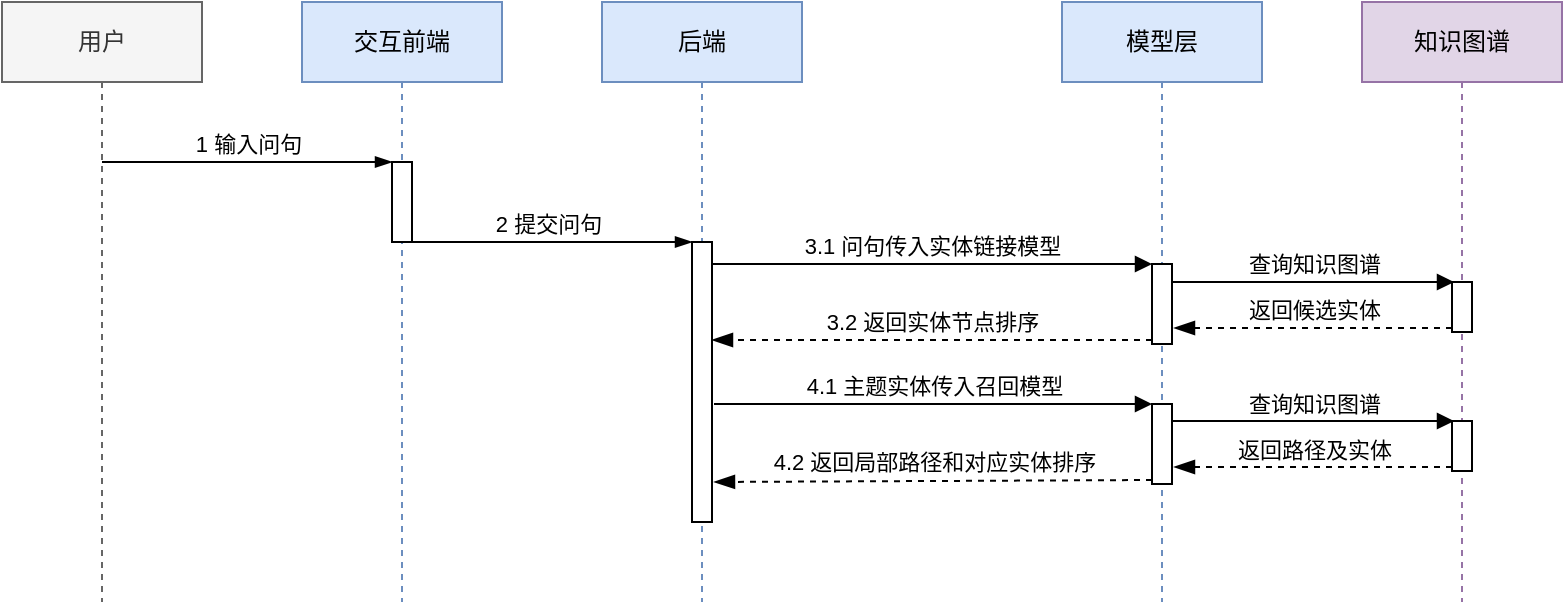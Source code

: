 <mxfile version="20.5.3" type="github">
  <diagram id="UUC0fAXGH5V5j1937fmP" name="第 1 页">
    <mxGraphModel dx="1422" dy="754" grid="1" gridSize="10" guides="1" tooltips="1" connect="1" arrows="1" fold="1" page="1" pageScale="1" pageWidth="827" pageHeight="1169" math="0" shadow="0">
      <root>
        <mxCell id="0" />
        <mxCell id="1" parent="0" />
        <mxCell id="MVt_M8J9HRYvp3wHRAKe-8" value="&lt;span style=&quot;&quot;&gt;用户&lt;/span&gt;" style="shape=umlLifeline;perimeter=lifelinePerimeter;whiteSpace=wrap;html=1;container=1;collapsible=0;recursiveResize=0;outlineConnect=0;fillColor=#f5f5f5;fontColor=#333333;strokeColor=#666666;" vertex="1" parent="1">
          <mxGeometry x="360" y="240" width="100" height="300" as="geometry" />
        </mxCell>
        <mxCell id="MVt_M8J9HRYvp3wHRAKe-9" value="交互前端" style="shape=umlLifeline;perimeter=lifelinePerimeter;whiteSpace=wrap;html=1;container=1;collapsible=0;recursiveResize=0;outlineConnect=0;fillColor=#dae8fc;strokeColor=#6c8ebf;" vertex="1" parent="1">
          <mxGeometry x="510" y="240" width="100" height="300" as="geometry" />
        </mxCell>
        <mxCell id="MVt_M8J9HRYvp3wHRAKe-15" value="" style="html=1;points=[];perimeter=orthogonalPerimeter;" vertex="1" parent="MVt_M8J9HRYvp3wHRAKe-9">
          <mxGeometry x="45" y="80" width="10" height="40" as="geometry" />
        </mxCell>
        <mxCell id="MVt_M8J9HRYvp3wHRAKe-10" value="&lt;span style=&quot;&quot;&gt;后端&lt;/span&gt;" style="shape=umlLifeline;perimeter=lifelinePerimeter;whiteSpace=wrap;html=1;container=1;collapsible=0;recursiveResize=0;outlineConnect=0;fillColor=#dae8fc;strokeColor=#6c8ebf;" vertex="1" parent="1">
          <mxGeometry x="660" y="240" width="100" height="300" as="geometry" />
        </mxCell>
        <mxCell id="MVt_M8J9HRYvp3wHRAKe-17" value="" style="html=1;points=[];perimeter=orthogonalPerimeter;" vertex="1" parent="MVt_M8J9HRYvp3wHRAKe-10">
          <mxGeometry x="45" y="120" width="10" height="140" as="geometry" />
        </mxCell>
        <mxCell id="MVt_M8J9HRYvp3wHRAKe-11" value="模型层" style="shape=umlLifeline;perimeter=lifelinePerimeter;whiteSpace=wrap;html=1;container=1;collapsible=0;recursiveResize=0;outlineConnect=0;fillColor=#dae8fc;strokeColor=#6c8ebf;" vertex="1" parent="1">
          <mxGeometry x="890" y="240" width="100" height="300" as="geometry" />
        </mxCell>
        <mxCell id="MVt_M8J9HRYvp3wHRAKe-20" value="" style="html=1;points=[];perimeter=orthogonalPerimeter;" vertex="1" parent="MVt_M8J9HRYvp3wHRAKe-11">
          <mxGeometry x="45" y="131" width="10" height="40" as="geometry" />
        </mxCell>
        <mxCell id="MVt_M8J9HRYvp3wHRAKe-32" value="" style="html=1;points=[];perimeter=orthogonalPerimeter;" vertex="1" parent="MVt_M8J9HRYvp3wHRAKe-11">
          <mxGeometry x="45" y="201" width="10" height="40" as="geometry" />
        </mxCell>
        <mxCell id="MVt_M8J9HRYvp3wHRAKe-12" value="知识图谱" style="shape=umlLifeline;perimeter=lifelinePerimeter;whiteSpace=wrap;html=1;container=1;collapsible=0;recursiveResize=0;outlineConnect=0;fillColor=#e1d5e7;strokeColor=#9673a6;" vertex="1" parent="1">
          <mxGeometry x="1040" y="240" width="100" height="300" as="geometry" />
        </mxCell>
        <mxCell id="MVt_M8J9HRYvp3wHRAKe-23" value="" style="html=1;points=[];perimeter=orthogonalPerimeter;" vertex="1" parent="MVt_M8J9HRYvp3wHRAKe-12">
          <mxGeometry x="45" y="140" width="10" height="25" as="geometry" />
        </mxCell>
        <mxCell id="MVt_M8J9HRYvp3wHRAKe-43" value="" style="html=1;points=[];perimeter=orthogonalPerimeter;" vertex="1" parent="MVt_M8J9HRYvp3wHRAKe-12">
          <mxGeometry x="45" y="209.5" width="10" height="25" as="geometry" />
        </mxCell>
        <mxCell id="MVt_M8J9HRYvp3wHRAKe-44" value="返回路径及实体" style="html=1;verticalAlign=bottom;endArrow=blockThin;dashed=1;endSize=8;exitX=0;exitY=0.95;rounded=0;entryX=1.1;entryY=0.9;entryDx=0;entryDy=0;entryPerimeter=0;endFill=1;jumpSize=6;" edge="1" parent="MVt_M8J9HRYvp3wHRAKe-12">
          <mxGeometry relative="1" as="geometry">
            <mxPoint x="-94" y="232.5" as="targetPoint" />
            <mxPoint x="45" y="232.5" as="sourcePoint" />
          </mxGeometry>
        </mxCell>
        <mxCell id="MVt_M8J9HRYvp3wHRAKe-45" value="查询知识图谱" style="html=1;verticalAlign=bottom;endArrow=block;rounded=0;entryX=0.1;entryY=0.1;entryDx=0;entryDy=0;entryPerimeter=0;exitX=1;exitY=0.275;exitDx=0;exitDy=0;exitPerimeter=0;" edge="1" parent="MVt_M8J9HRYvp3wHRAKe-12">
          <mxGeometry relative="1" as="geometry">
            <mxPoint x="-95" y="209.5" as="sourcePoint" />
            <mxPoint x="46" y="209.5" as="targetPoint" />
          </mxGeometry>
        </mxCell>
        <mxCell id="MVt_M8J9HRYvp3wHRAKe-16" value="1 输入问句" style="html=1;verticalAlign=bottom;startArrow=none;endArrow=blockThin;startSize=8;rounded=0;startFill=0;endFill=1;" edge="1" target="MVt_M8J9HRYvp3wHRAKe-15" parent="1">
          <mxGeometry relative="1" as="geometry">
            <mxPoint x="410" y="320" as="sourcePoint" />
          </mxGeometry>
        </mxCell>
        <mxCell id="MVt_M8J9HRYvp3wHRAKe-18" value="2 提交问句" style="html=1;verticalAlign=bottom;endArrow=blockThin;entryX=0;entryY=0;rounded=0;endFill=1;" edge="1" target="MVt_M8J9HRYvp3wHRAKe-17" parent="1" source="MVt_M8J9HRYvp3wHRAKe-9">
          <mxGeometry relative="1" as="geometry">
            <mxPoint x="630" y="370" as="sourcePoint" />
          </mxGeometry>
        </mxCell>
        <mxCell id="MVt_M8J9HRYvp3wHRAKe-21" value="3.1 问句传入实体链接模型" style="html=1;verticalAlign=bottom;endArrow=block;entryX=0;entryY=0;rounded=0;" edge="1" target="MVt_M8J9HRYvp3wHRAKe-20" parent="1">
          <mxGeometry relative="1" as="geometry">
            <mxPoint x="715" y="371" as="sourcePoint" />
          </mxGeometry>
        </mxCell>
        <mxCell id="MVt_M8J9HRYvp3wHRAKe-22" value="3.2 返回实体节点排序" style="html=1;verticalAlign=bottom;endArrow=blockThin;dashed=1;endSize=8;exitX=0;exitY=0.95;rounded=0;endFill=1;" edge="1" source="MVt_M8J9HRYvp3wHRAKe-20" parent="1">
          <mxGeometry relative="1" as="geometry">
            <mxPoint x="715" y="409" as="targetPoint" />
            <Array as="points" />
          </mxGeometry>
        </mxCell>
        <mxCell id="MVt_M8J9HRYvp3wHRAKe-25" value="返回候选实体" style="html=1;verticalAlign=bottom;endArrow=blockThin;dashed=1;endSize=8;exitX=0;exitY=0.95;rounded=0;entryX=1.1;entryY=0.9;entryDx=0;entryDy=0;entryPerimeter=0;endFill=1;" edge="1" parent="1">
          <mxGeometry relative="1" as="geometry">
            <mxPoint x="946" y="403" as="targetPoint" />
            <mxPoint x="1085" y="403" as="sourcePoint" />
          </mxGeometry>
        </mxCell>
        <mxCell id="MVt_M8J9HRYvp3wHRAKe-24" value="查询知识图谱" style="html=1;verticalAlign=bottom;endArrow=block;rounded=0;entryX=0.1;entryY=0.1;entryDx=0;entryDy=0;entryPerimeter=0;exitX=1;exitY=0.275;exitDx=0;exitDy=0;exitPerimeter=0;" edge="1" parent="1">
          <mxGeometry relative="1" as="geometry">
            <mxPoint x="945" y="380" as="sourcePoint" />
            <mxPoint x="1086" y="380" as="targetPoint" />
          </mxGeometry>
        </mxCell>
        <mxCell id="MVt_M8J9HRYvp3wHRAKe-33" value="4.1 主题实体传入召回模型" style="html=1;verticalAlign=bottom;endArrow=block;entryX=0;entryY=0;rounded=0;" edge="1" parent="1" target="MVt_M8J9HRYvp3wHRAKe-32">
          <mxGeometry relative="1" as="geometry">
            <mxPoint x="716" y="441" as="sourcePoint" />
          </mxGeometry>
        </mxCell>
        <mxCell id="MVt_M8J9HRYvp3wHRAKe-34" value="4.2 返回局部路径和对应实体排序" style="html=1;verticalAlign=bottom;endArrow=blockThin;dashed=1;endSize=8;exitX=0;exitY=0.95;rounded=0;exitDx=0;exitDy=0;endFill=1;" edge="1" parent="1" source="MVt_M8J9HRYvp3wHRAKe-32">
          <mxGeometry relative="1" as="geometry">
            <mxPoint x="716" y="480" as="targetPoint" />
            <Array as="points" />
          </mxGeometry>
        </mxCell>
      </root>
    </mxGraphModel>
  </diagram>
</mxfile>
